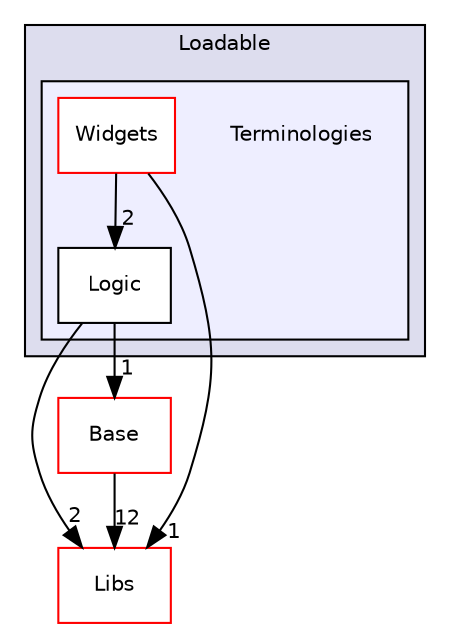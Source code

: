digraph "Modules/Loadable/Terminologies" {
  bgcolor=transparent;
  compound=true
  node [ fontsize="10", fontname="Helvetica"];
  edge [ labelfontsize="10", labelfontname="Helvetica"];
  subgraph clusterdir_d01fdafe93af837a1755aeb3a6390699 {
    graph [ bgcolor="#ddddee", pencolor="black", label="Loadable" fontname="Helvetica", fontsize="10", URL="dir_d01fdafe93af837a1755aeb3a6390699.html"]
  subgraph clusterdir_c20d4ae2fd1614eda006ead50cca913b {
    graph [ bgcolor="#eeeeff", pencolor="black", label="" URL="dir_c20d4ae2fd1614eda006ead50cca913b.html"];
    dir_c20d4ae2fd1614eda006ead50cca913b [shape=plaintext label="Terminologies"];
    dir_d65e3bdfbbc4c2011968400efb9f0b00 [shape=box label="Logic" color="black" fillcolor="white" style="filled" URL="dir_d65e3bdfbbc4c2011968400efb9f0b00.html"];
    dir_4ac34073d1fc42a15b3ffcb59b882ab6 [shape=box label="Widgets" color="red" fillcolor="white" style="filled" URL="dir_4ac34073d1fc42a15b3ffcb59b882ab6.html"];
  }
  }
  dir_6e6cb9563333489fde7459b1f95e59a5 [shape=box label="Libs" color="red" URL="dir_6e6cb9563333489fde7459b1f95e59a5.html"];
  dir_628593db0cdce5a76fb85526ae5aa762 [shape=box label="Base" color="red" URL="dir_628593db0cdce5a76fb85526ae5aa762.html"];
  dir_4ac34073d1fc42a15b3ffcb59b882ab6->dir_6e6cb9563333489fde7459b1f95e59a5 [headlabel="1", labeldistance=1.5 headhref="dir_000111_000012.html"];
  dir_4ac34073d1fc42a15b3ffcb59b882ab6->dir_d65e3bdfbbc4c2011968400efb9f0b00 [headlabel="2", labeldistance=1.5 headhref="dir_000111_000110.html"];
  dir_628593db0cdce5a76fb85526ae5aa762->dir_6e6cb9563333489fde7459b1f95e59a5 [headlabel="12", labeldistance=1.5 headhref="dir_000002_000012.html"];
  dir_d65e3bdfbbc4c2011968400efb9f0b00->dir_6e6cb9563333489fde7459b1f95e59a5 [headlabel="2", labeldistance=1.5 headhref="dir_000110_000012.html"];
  dir_d65e3bdfbbc4c2011968400efb9f0b00->dir_628593db0cdce5a76fb85526ae5aa762 [headlabel="1", labeldistance=1.5 headhref="dir_000110_000002.html"];
}
